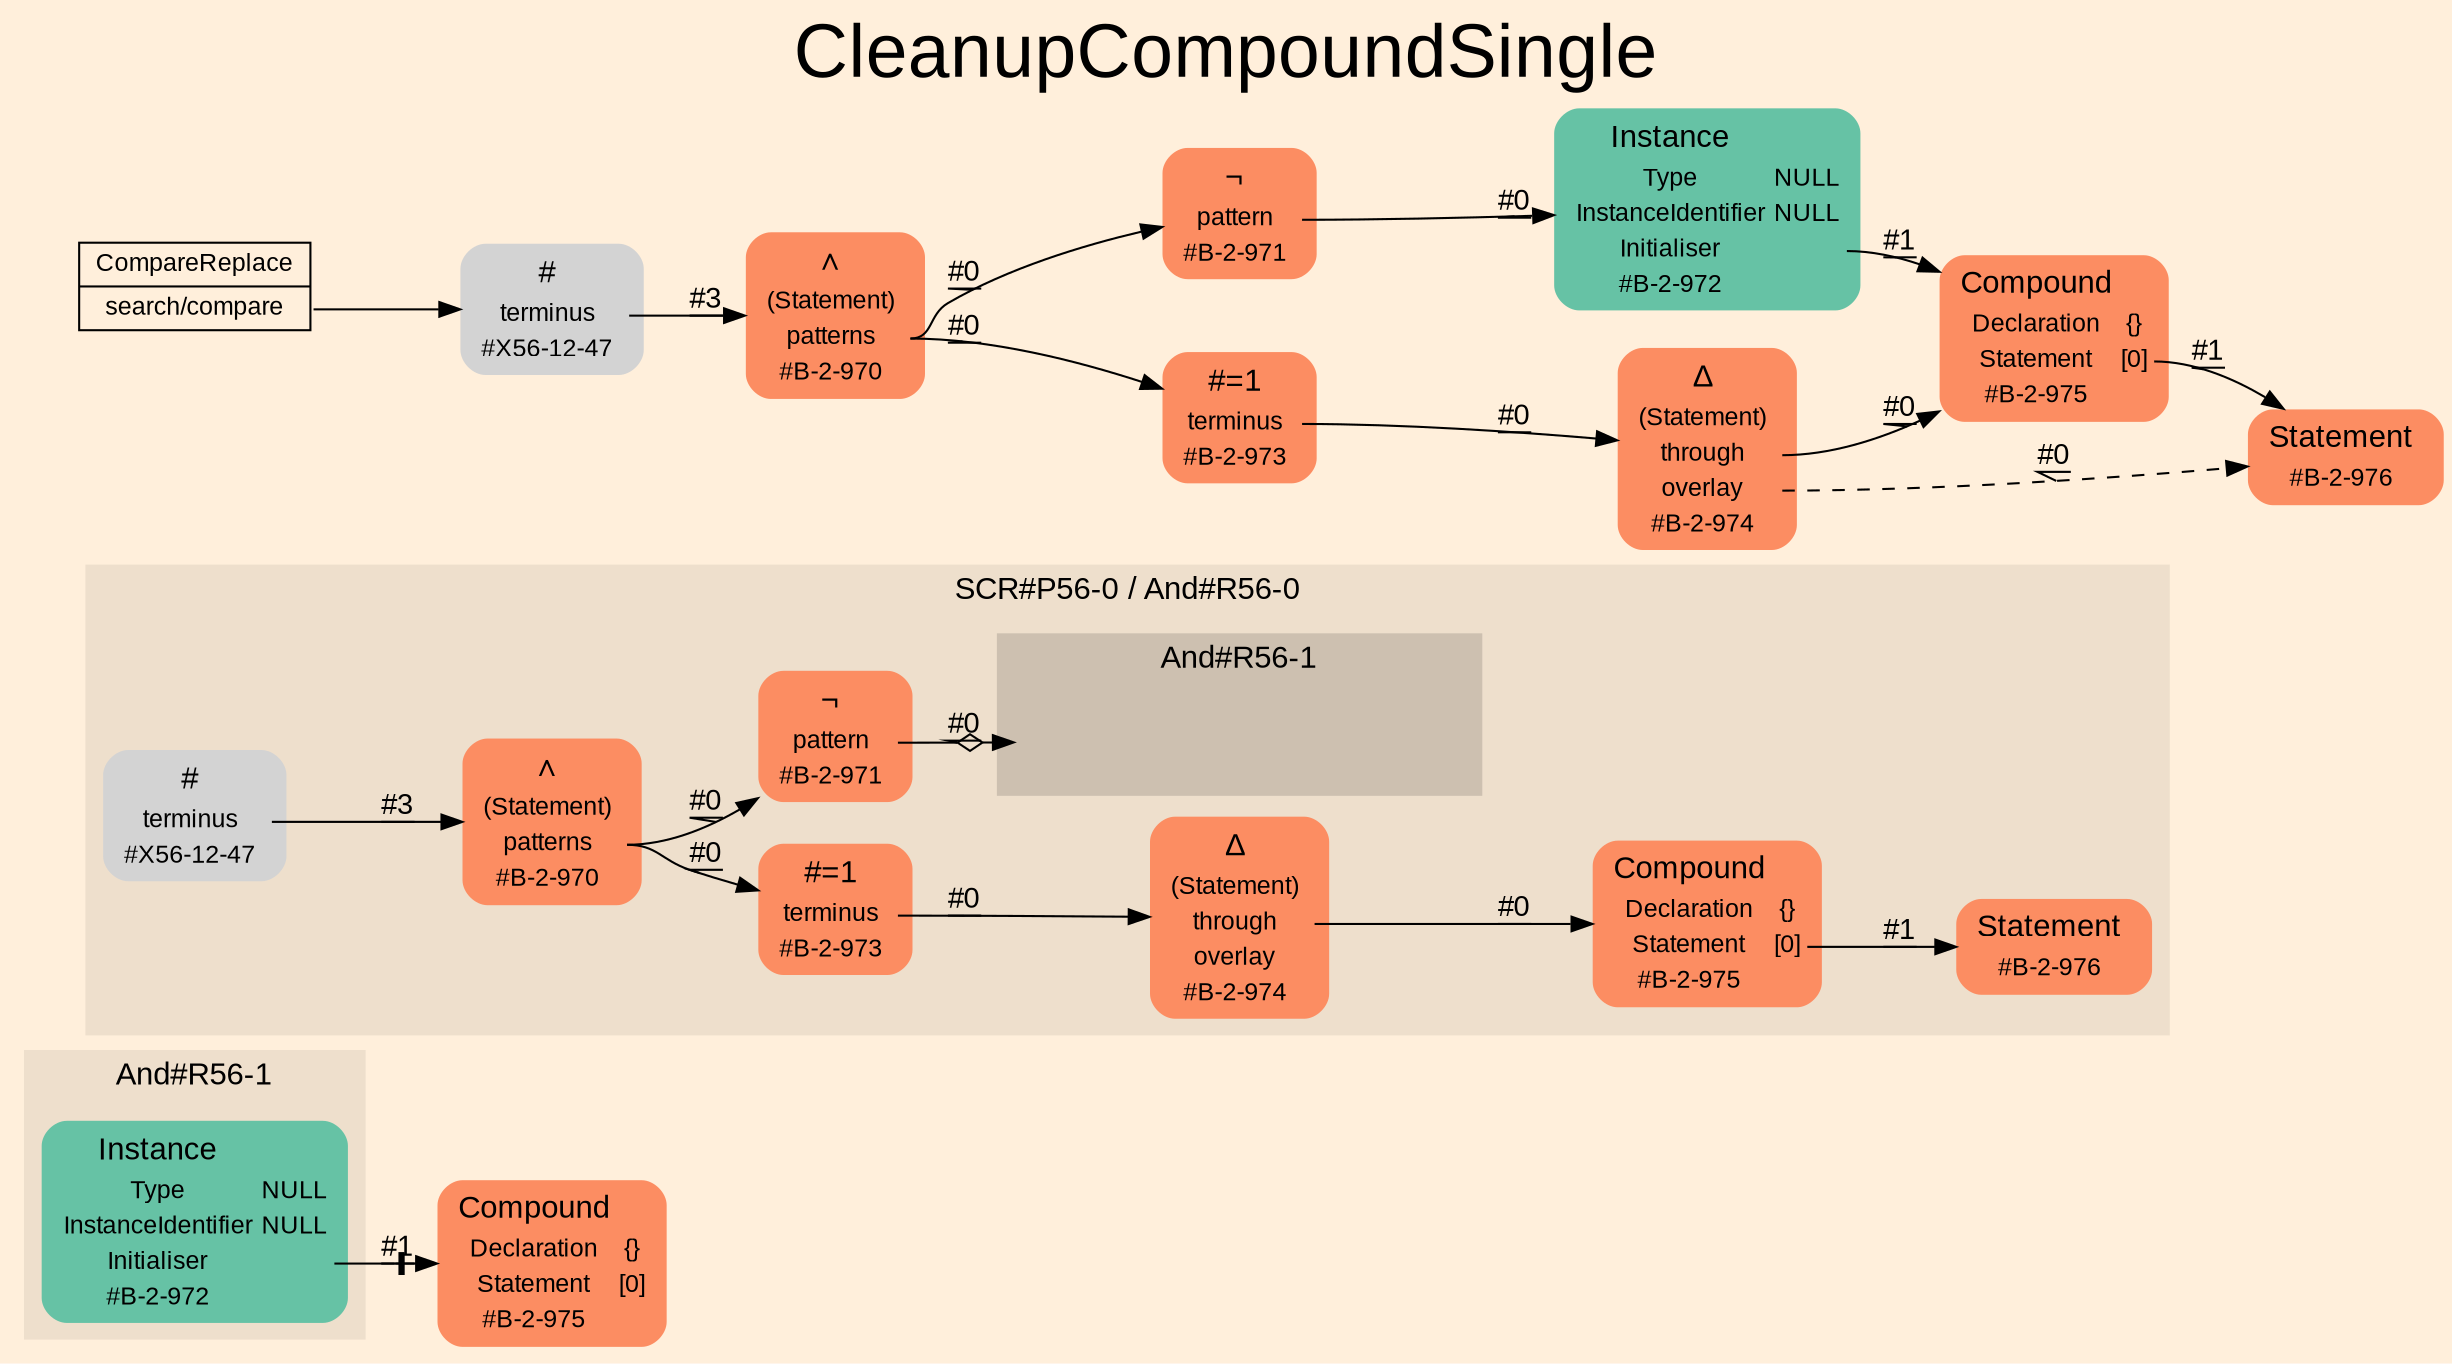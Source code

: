 digraph "CleanupCompoundSingle" {
label = "CleanupCompoundSingle"
labelloc = t
fontsize = "36"
graph [
    rankdir = "LR"
    ranksep = 0.3
    bgcolor = antiquewhite1
    color = black
    fontcolor = black
    fontname = "Arial"
];
node [
    fontname = "Arial"
];
edge [
    fontname = "Arial"
];

// -------------------- figure And#R56-1 --------------------
// -------- region And#R56-1 ----------
subgraph "clusterAnd#R56-1" {
    label = "And#R56-1"
    style = "filled"
    color = antiquewhite2
    fontsize = "15"
    "And#R56-1/#B-2-972" [
        // -------- block And#R56-1/#B-2-972 ----------
        shape = "plaintext"
        fillcolor = "/set28/1"
        label = <<TABLE BORDER="0" CELLBORDER="0" CELLSPACING="0">
         <TR><TD><FONT POINT-SIZE="15.0">Instance</FONT></TD><TD></TD></TR>
         <TR><TD>Type</TD><TD PORT="port0">NULL</TD></TR>
         <TR><TD>InstanceIdentifier</TD><TD PORT="port1">NULL</TD></TR>
         <TR><TD>Initialiser</TD><TD PORT="port2"></TD></TR>
         <TR><TD>#B-2-972</TD><TD PORT="port3"></TD></TR>
        </TABLE>>
        style = "rounded,filled"
        fontsize = "12"
    ];
    
}

"And#R56-1/#B-2-975" [
    // -------- block And#R56-1/#B-2-975 ----------
    shape = "plaintext"
    fillcolor = "/set28/2"
    label = <<TABLE BORDER="0" CELLBORDER="0" CELLSPACING="0">
     <TR><TD><FONT POINT-SIZE="15.0">Compound</FONT></TD><TD></TD></TR>
     <TR><TD>Declaration</TD><TD PORT="port0">{}</TD></TR>
     <TR><TD>Statement</TD><TD PORT="port1">[0]</TD></TR>
     <TR><TD>#B-2-975</TD><TD PORT="port2"></TD></TR>
    </TABLE>>
    style = "rounded,filled"
    fontsize = "12"
];

"And#R56-1/#B-2-972":port2 -> "And#R56-1/#B-2-975" [
    arrowhead="normalnonetee"
    label = "#1"
    decorate = true
    color = black
    fontcolor = black
];


// -------------------- figure And#R56-0 --------------------
// -------- region And#R56-0 ----------
subgraph "clusterAnd#R56-0" {
    label = "SCR#P56-0 / And#R56-0"
    style = "filled"
    color = antiquewhite2
    fontsize = "15"
    "And#R56-0/#B-2-973" [
        // -------- block And#R56-0/#B-2-973 ----------
        shape = "plaintext"
        fillcolor = "/set28/2"
        label = <<TABLE BORDER="0" CELLBORDER="0" CELLSPACING="0">
         <TR><TD><FONT POINT-SIZE="15.0">#=1</FONT></TD><TD></TD></TR>
         <TR><TD>terminus</TD><TD PORT="port0"></TD></TR>
         <TR><TD>#B-2-973</TD><TD PORT="port1"></TD></TR>
        </TABLE>>
        style = "rounded,filled"
        fontsize = "12"
    ];
    
    "And#R56-0/#X56-12-47" [
        // -------- block And#R56-0/#X56-12-47 ----------
        shape = "plaintext"
        label = <<TABLE BORDER="0" CELLBORDER="0" CELLSPACING="0">
         <TR><TD><FONT POINT-SIZE="15.0">#</FONT></TD><TD></TD></TR>
         <TR><TD>terminus</TD><TD PORT="port0"></TD></TR>
         <TR><TD>#X56-12-47</TD><TD PORT="port1"></TD></TR>
        </TABLE>>
        style = "rounded,filled"
        fontsize = "12"
    ];
    
    "And#R56-0/#B-2-974" [
        // -------- block And#R56-0/#B-2-974 ----------
        shape = "plaintext"
        fillcolor = "/set28/2"
        label = <<TABLE BORDER="0" CELLBORDER="0" CELLSPACING="0">
         <TR><TD><FONT POINT-SIZE="15.0">Δ</FONT></TD><TD></TD></TR>
         <TR><TD>(Statement)</TD><TD PORT="port0"></TD></TR>
         <TR><TD>through</TD><TD PORT="port1"></TD></TR>
         <TR><TD>overlay</TD><TD PORT="port2"></TD></TR>
         <TR><TD>#B-2-974</TD><TD PORT="port3"></TD></TR>
        </TABLE>>
        style = "rounded,filled"
        fontsize = "12"
    ];
    
    "And#R56-0/#B-2-971" [
        // -------- block And#R56-0/#B-2-971 ----------
        shape = "plaintext"
        fillcolor = "/set28/2"
        label = <<TABLE BORDER="0" CELLBORDER="0" CELLSPACING="0">
         <TR><TD><FONT POINT-SIZE="15.0">¬</FONT></TD><TD></TD></TR>
         <TR><TD>pattern</TD><TD PORT="port0"></TD></TR>
         <TR><TD>#B-2-971</TD><TD PORT="port1"></TD></TR>
        </TABLE>>
        style = "rounded,filled"
        fontsize = "12"
    ];
    
    "And#R56-0/#B-2-975" [
        // -------- block And#R56-0/#B-2-975 ----------
        shape = "plaintext"
        fillcolor = "/set28/2"
        label = <<TABLE BORDER="0" CELLBORDER="0" CELLSPACING="0">
         <TR><TD><FONT POINT-SIZE="15.0">Compound</FONT></TD><TD></TD></TR>
         <TR><TD>Declaration</TD><TD PORT="port0">{}</TD></TR>
         <TR><TD>Statement</TD><TD PORT="port1">[0]</TD></TR>
         <TR><TD>#B-2-975</TD><TD PORT="port2"></TD></TR>
        </TABLE>>
        style = "rounded,filled"
        fontsize = "12"
    ];
    
    "And#R56-0/#B-2-976" [
        // -------- block And#R56-0/#B-2-976 ----------
        shape = "plaintext"
        fillcolor = "/set28/2"
        label = <<TABLE BORDER="0" CELLBORDER="0" CELLSPACING="0">
         <TR><TD><FONT POINT-SIZE="15.0">Statement</FONT></TD><TD></TD></TR>
         <TR><TD>#B-2-976</TD><TD PORT="port0"></TD></TR>
        </TABLE>>
        style = "rounded,filled"
        fontsize = "12"
    ];
    
    "And#R56-0/#B-2-970" [
        // -------- block And#R56-0/#B-2-970 ----------
        shape = "plaintext"
        fillcolor = "/set28/2"
        label = <<TABLE BORDER="0" CELLBORDER="0" CELLSPACING="0">
         <TR><TD><FONT POINT-SIZE="15.0">∧</FONT></TD><TD></TD></TR>
         <TR><TD>(Statement)</TD><TD PORT="port0"></TD></TR>
         <TR><TD>patterns</TD><TD PORT="port1"></TD></TR>
         <TR><TD>#B-2-970</TD><TD PORT="port2"></TD></TR>
        </TABLE>>
        style = "rounded,filled"
        fontsize = "12"
    ];
    
    // -------- region And#R56-0/And#R56-1 ----------
    subgraph "clusterAnd#R56-0/And#R56-1" {
        label = "And#R56-1"
        style = "filled"
        color = antiquewhite3
        fontsize = "15"
        "And#R56-0/And#R56-1/#B-2-972" [
            // -------- block And#R56-0/And#R56-1/#B-2-972 ----------
            shape = none
            fillcolor = "/set28/1"
            style = "invisible"
        ];
        
    }
    
}

"And#R56-0/#B-2-973":port0 -> "And#R56-0/#B-2-974" [
    label = "#0"
    decorate = true
    color = black
    fontcolor = black
];

"And#R56-0/#X56-12-47":port0 -> "And#R56-0/#B-2-970" [
    label = "#3"
    decorate = true
    color = black
    fontcolor = black
];

"And#R56-0/#B-2-974":port1 -> "And#R56-0/#B-2-975" [
    label = "#0"
    decorate = true
    color = black
    fontcolor = black
];

"And#R56-0/#B-2-971":port0 -> "And#R56-0/And#R56-1/#B-2-972" [
    arrowhead="normalnoneodiamond"
    label = "#0"
    decorate = true
    color = black
    fontcolor = black
];

"And#R56-0/#B-2-975":port1 -> "And#R56-0/#B-2-976" [
    label = "#1"
    decorate = true
    color = black
    fontcolor = black
];

"And#R56-0/#B-2-970":port1 -> "And#R56-0/#B-2-973" [
    label = "#0"
    decorate = true
    color = black
    fontcolor = black
];

"And#R56-0/#B-2-970":port1 -> "And#R56-0/#B-2-971" [
    label = "#0"
    decorate = true
    color = black
    fontcolor = black
];


// -------------------- transformation figure --------------------
"CR#X56-10-56" [
    // -------- block CR#X56-10-56 ----------
    shape = "record"
    fillcolor = antiquewhite1
    label = "<fixed> CompareReplace | <port0> search/compare"
    style = "filled"
    fontsize = "12"
    color = black
    fontcolor = black
];

"#X56-12-47" [
    // -------- block #X56-12-47 ----------
    shape = "plaintext"
    label = <<TABLE BORDER="0" CELLBORDER="0" CELLSPACING="0">
     <TR><TD><FONT POINT-SIZE="15.0">#</FONT></TD><TD></TD></TR>
     <TR><TD>terminus</TD><TD PORT="port0"></TD></TR>
     <TR><TD>#X56-12-47</TD><TD PORT="port1"></TD></TR>
    </TABLE>>
    style = "rounded,filled"
    fontsize = "12"
];

"#B-2-970" [
    // -------- block #B-2-970 ----------
    shape = "plaintext"
    fillcolor = "/set28/2"
    label = <<TABLE BORDER="0" CELLBORDER="0" CELLSPACING="0">
     <TR><TD><FONT POINT-SIZE="15.0">∧</FONT></TD><TD></TD></TR>
     <TR><TD>(Statement)</TD><TD PORT="port0"></TD></TR>
     <TR><TD>patterns</TD><TD PORT="port1"></TD></TR>
     <TR><TD>#B-2-970</TD><TD PORT="port2"></TD></TR>
    </TABLE>>
    style = "rounded,filled"
    fontsize = "12"
];

"#B-2-973" [
    // -------- block #B-2-973 ----------
    shape = "plaintext"
    fillcolor = "/set28/2"
    label = <<TABLE BORDER="0" CELLBORDER="0" CELLSPACING="0">
     <TR><TD><FONT POINT-SIZE="15.0">#=1</FONT></TD><TD></TD></TR>
     <TR><TD>terminus</TD><TD PORT="port0"></TD></TR>
     <TR><TD>#B-2-973</TD><TD PORT="port1"></TD></TR>
    </TABLE>>
    style = "rounded,filled"
    fontsize = "12"
];

"#B-2-974" [
    // -------- block #B-2-974 ----------
    shape = "plaintext"
    fillcolor = "/set28/2"
    label = <<TABLE BORDER="0" CELLBORDER="0" CELLSPACING="0">
     <TR><TD><FONT POINT-SIZE="15.0">Δ</FONT></TD><TD></TD></TR>
     <TR><TD>(Statement)</TD><TD PORT="port0"></TD></TR>
     <TR><TD>through</TD><TD PORT="port1"></TD></TR>
     <TR><TD>overlay</TD><TD PORT="port2"></TD></TR>
     <TR><TD>#B-2-974</TD><TD PORT="port3"></TD></TR>
    </TABLE>>
    style = "rounded,filled"
    fontsize = "12"
];

"#B-2-975" [
    // -------- block #B-2-975 ----------
    shape = "plaintext"
    fillcolor = "/set28/2"
    label = <<TABLE BORDER="0" CELLBORDER="0" CELLSPACING="0">
     <TR><TD><FONT POINT-SIZE="15.0">Compound</FONT></TD><TD></TD></TR>
     <TR><TD>Declaration</TD><TD PORT="port0">{}</TD></TR>
     <TR><TD>Statement</TD><TD PORT="port1">[0]</TD></TR>
     <TR><TD>#B-2-975</TD><TD PORT="port2"></TD></TR>
    </TABLE>>
    style = "rounded,filled"
    fontsize = "12"
];

"#B-2-976" [
    // -------- block #B-2-976 ----------
    shape = "plaintext"
    fillcolor = "/set28/2"
    label = <<TABLE BORDER="0" CELLBORDER="0" CELLSPACING="0">
     <TR><TD><FONT POINT-SIZE="15.0">Statement</FONT></TD><TD></TD></TR>
     <TR><TD>#B-2-976</TD><TD PORT="port0"></TD></TR>
    </TABLE>>
    style = "rounded,filled"
    fontsize = "12"
];

"#B-2-971" [
    // -------- block #B-2-971 ----------
    shape = "plaintext"
    fillcolor = "/set28/2"
    label = <<TABLE BORDER="0" CELLBORDER="0" CELLSPACING="0">
     <TR><TD><FONT POINT-SIZE="15.0">¬</FONT></TD><TD></TD></TR>
     <TR><TD>pattern</TD><TD PORT="port0"></TD></TR>
     <TR><TD>#B-2-971</TD><TD PORT="port1"></TD></TR>
    </TABLE>>
    style = "rounded,filled"
    fontsize = "12"
];

"#B-2-972" [
    // -------- block #B-2-972 ----------
    shape = "plaintext"
    fillcolor = "/set28/1"
    label = <<TABLE BORDER="0" CELLBORDER="0" CELLSPACING="0">
     <TR><TD><FONT POINT-SIZE="15.0">Instance</FONT></TD><TD></TD></TR>
     <TR><TD>Type</TD><TD PORT="port0">NULL</TD></TR>
     <TR><TD>InstanceIdentifier</TD><TD PORT="port1">NULL</TD></TR>
     <TR><TD>Initialiser</TD><TD PORT="port2"></TD></TR>
     <TR><TD>#B-2-972</TD><TD PORT="port3"></TD></TR>
    </TABLE>>
    style = "rounded,filled"
    fontsize = "12"
];

"CR#X56-10-56":port0 -> "#X56-12-47" [
    label = ""
    decorate = true
    color = black
    fontcolor = black
];

"#X56-12-47":port0 -> "#B-2-970" [
    label = "#3"
    decorate = true
    color = black
    fontcolor = black
];

"#B-2-970":port1 -> "#B-2-973" [
    label = "#0"
    decorate = true
    color = black
    fontcolor = black
];

"#B-2-970":port1 -> "#B-2-971" [
    label = "#0"
    decorate = true
    color = black
    fontcolor = black
];

"#B-2-973":port0 -> "#B-2-974" [
    label = "#0"
    decorate = true
    color = black
    fontcolor = black
];

"#B-2-974":port1 -> "#B-2-975" [
    label = "#0"
    decorate = true
    color = black
    fontcolor = black
];

"#B-2-974":port2 -> "#B-2-976" [
    style="dashed"
    label = "#0"
    decorate = true
    color = black
    fontcolor = black
];

"#B-2-975":port1 -> "#B-2-976" [
    label = "#1"
    decorate = true
    color = black
    fontcolor = black
];

"#B-2-971":port0 -> "#B-2-972" [
    label = "#0"
    decorate = true
    color = black
    fontcolor = black
];

"#B-2-972":port2 -> "#B-2-975" [
    label = "#1"
    decorate = true
    color = black
    fontcolor = black
];


}

